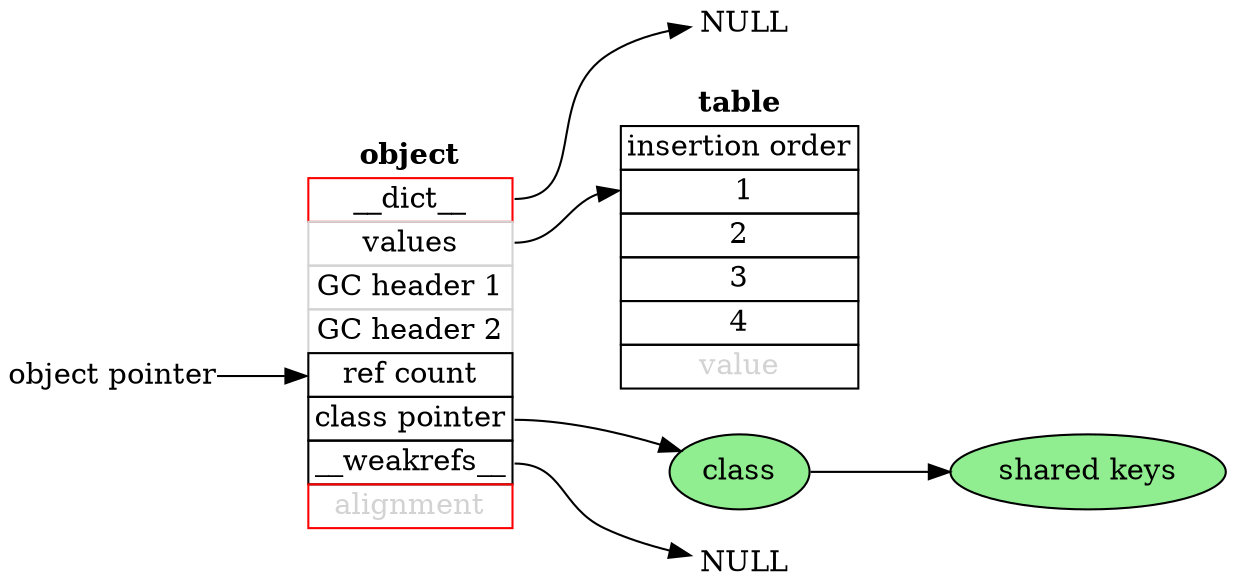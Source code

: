 digraph object_layout_311 {
    
    graph [ dpi = 300 ]; 

    rankdir = "LR"

    NULL [ label = " NULL"; shape="plain"]
    NULL2 [ label = " NULL"; shape="plain"]
    class [label="class"; fillcolor="lightgreen"; style="filled"]
    keys [label="shared keys"; fillcolor="lightgreen"; style="filled"]

    object [
        shape = none
        label = <<table border="0" cellspacing="0">
                    <tr><td><b>object</b></td></tr>
                    <tr><td border="1" port="dict" color = "red" >__dict__</td></tr>
                    <tr><td border="1" port="values" color = "lightgrey" >values</td></tr>
                    <tr><td border="1" color = "lightgrey" >GC header 1</td></tr>
                    <tr><td border="1" color = "lightgrey" >GC header 2</td></tr>
                    <tr><td port="p0" border="1">ref count</td></tr>
                    <tr><td port="cls" border="1">class pointer</td></tr>
                    <tr><td port="weak" border="1">__weakrefs__</td></tr>
                    <tr><td border="1" color = "red" ><font color = "lightgray">alignment</font></td></tr>
                </table>>
    ]

    values [
        shape = none
        label = <<table border="0" cellspacing="0">
                    <tr><td><b>table</b></td></tr>
                    <tr><td border="1">insertion order</td></tr>
                    <tr><td port="p0" border="1">     1    </td></tr>
                    <tr><td border="1"> 2 </td></tr>
                    <tr><td border="1"> 3 </td></tr>
                    <tr><td border="1"> 4 </td></tr>
                    <tr><td border="1"><font color = "lightgray">value</font></td></tr>
                </table>>
    ]

    op [label="object pointer"; shape="plain"]
    op -> object:p0

    object:weak ->  NULL
    object:cls -> class
    object:dict -> NULL2
    object:values -> values:p0
    class -> keys
}
